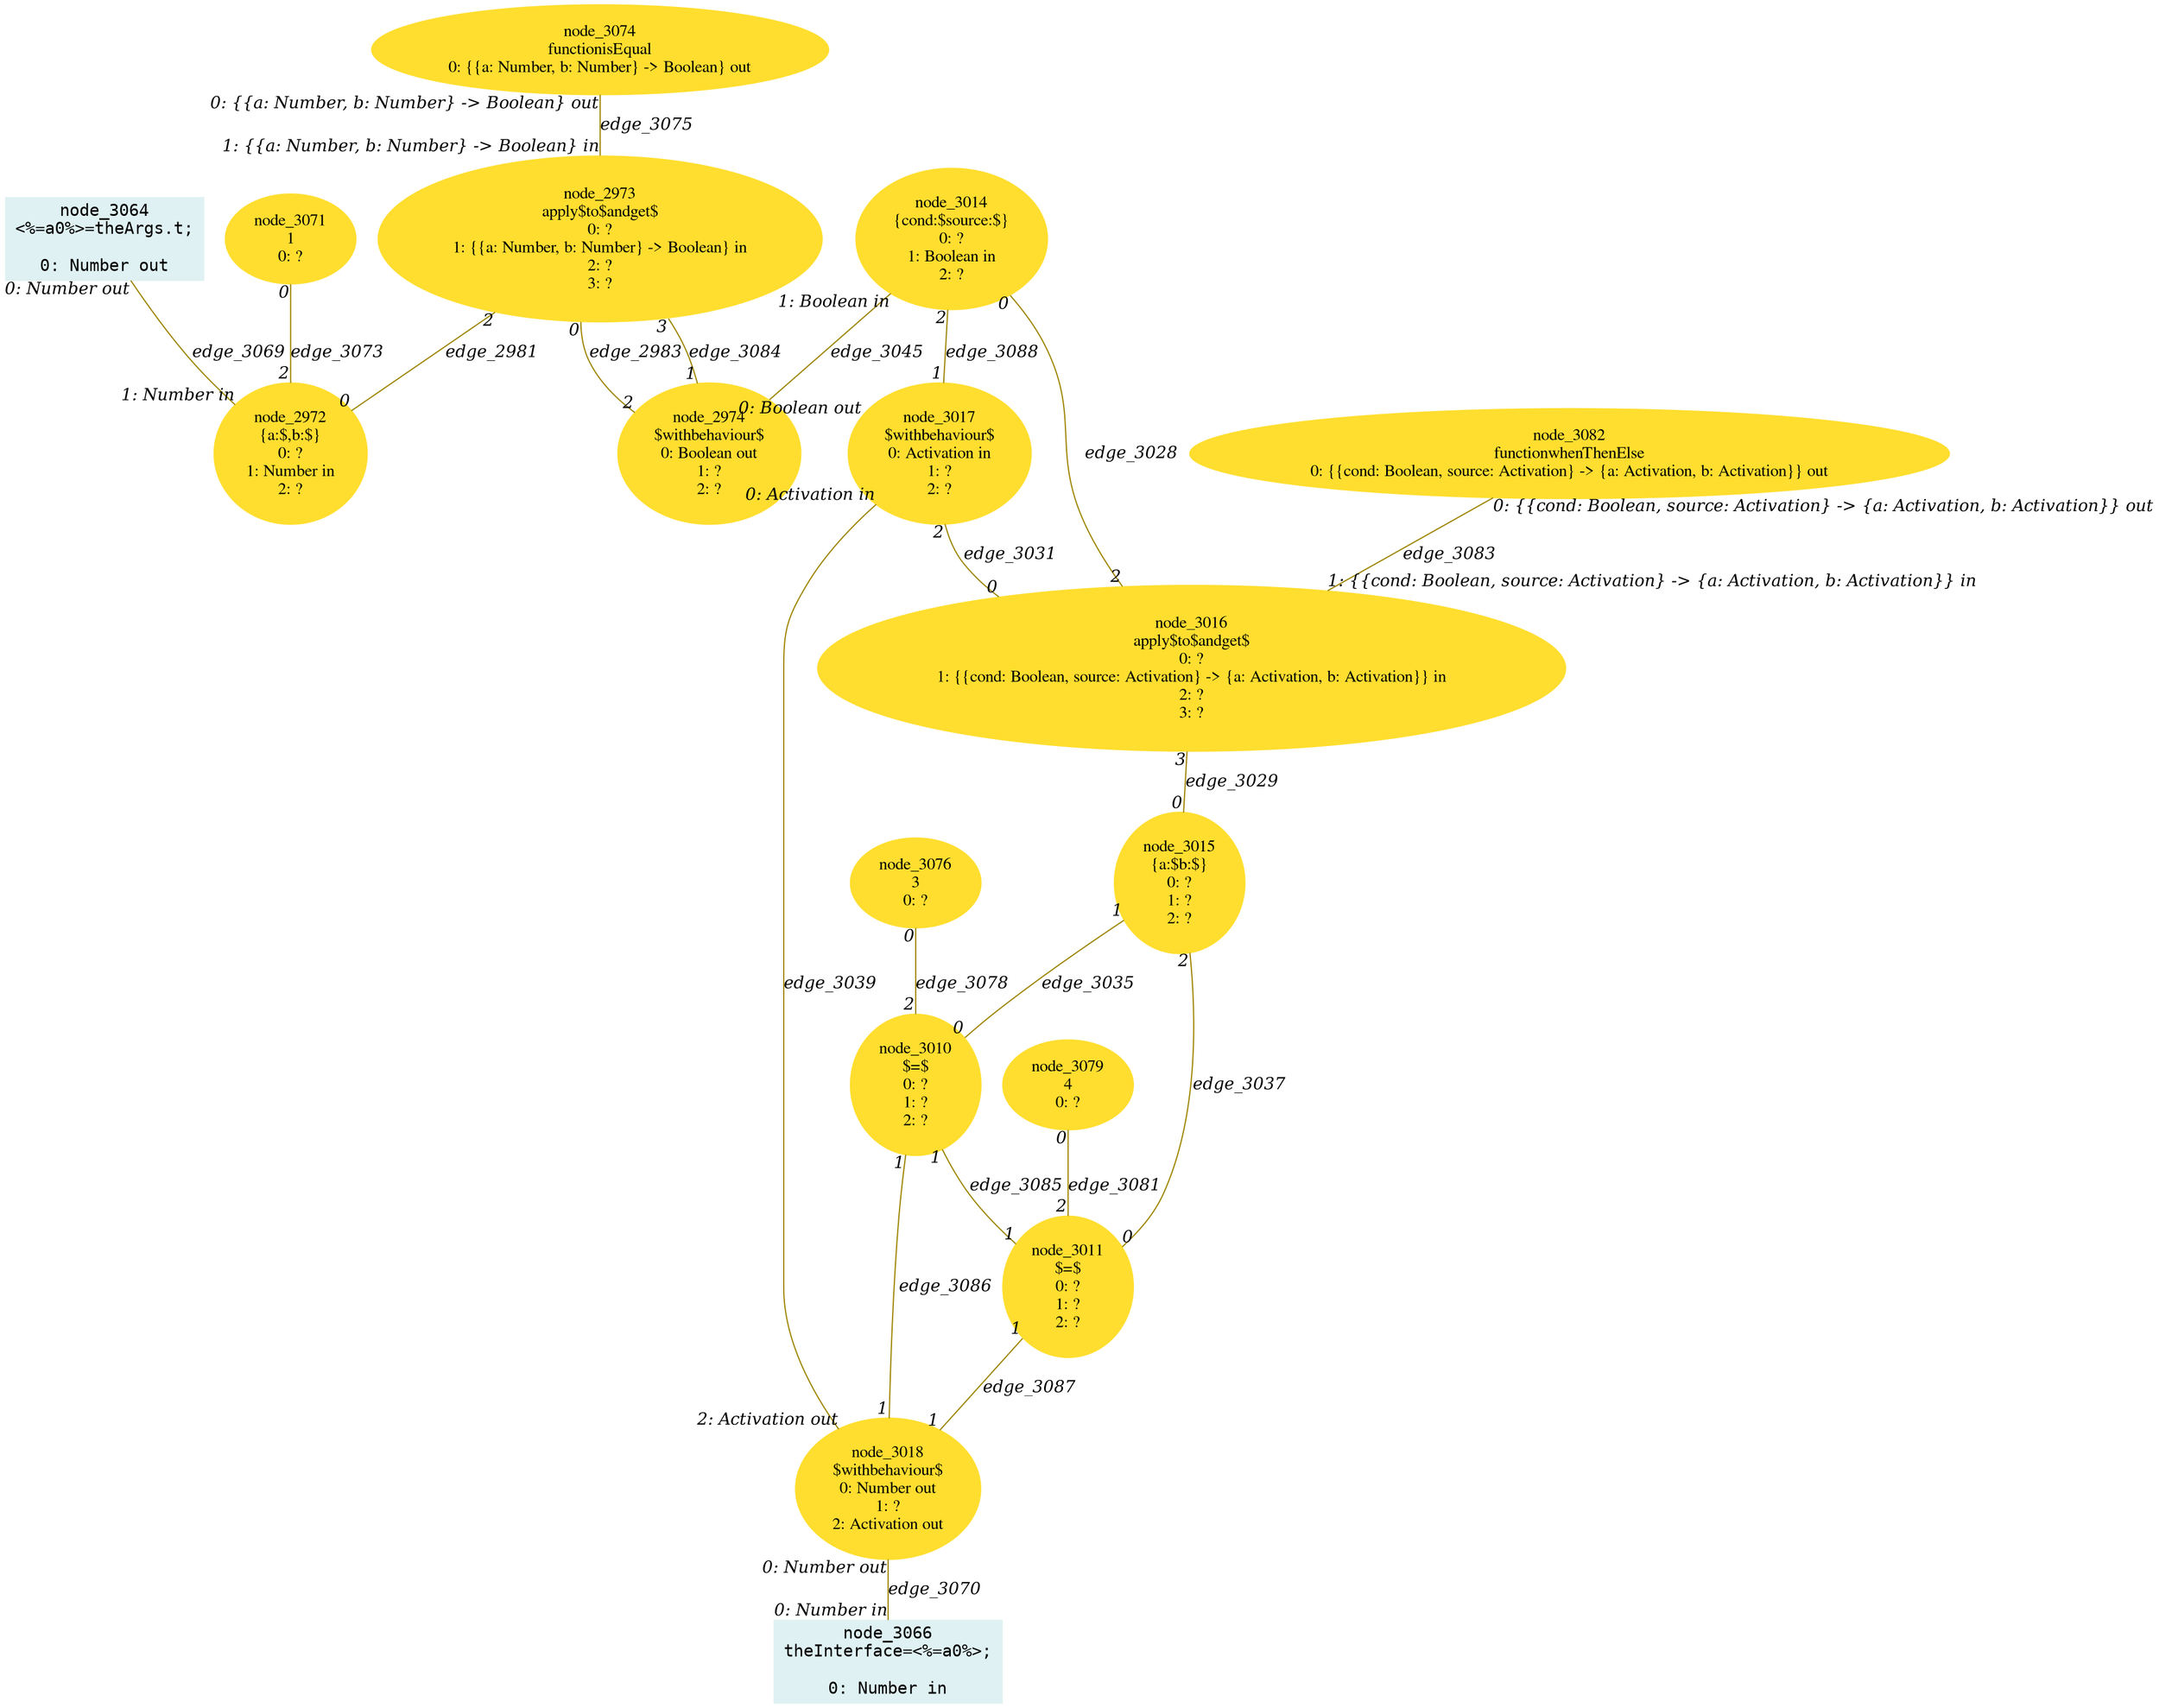 digraph g{node_2972 [shape="ellipse", style="filled", color="#ffde2f", fontname="Times", label="node_2972
{a:$,b:$}
0: ?
1: Number in
2: ?" ]
node_2973 [shape="ellipse", style="filled", color="#ffde2f", fontname="Times", label="node_2973
apply$to$andget$
0: ?
1: {{a: Number, b: Number} -> Boolean} in
2: ?
3: ?" ]
node_2974 [shape="ellipse", style="filled", color="#ffde2f", fontname="Times", label="node_2974
$withbehaviour$
0: Boolean out
1: ?
2: ?" ]
node_3010 [shape="ellipse", style="filled", color="#ffde2f", fontname="Times", label="node_3010
$=$
0: ?
1: ?
2: ?" ]
node_3011 [shape="ellipse", style="filled", color="#ffde2f", fontname="Times", label="node_3011
$=$
0: ?
1: ?
2: ?" ]
node_3014 [shape="ellipse", style="filled", color="#ffde2f", fontname="Times", label="node_3014
{cond:$source:$}
0: ?
1: Boolean in
2: ?" ]
node_3015 [shape="ellipse", style="filled", color="#ffde2f", fontname="Times", label="node_3015
{a:$b:$}
0: ?
1: ?
2: ?" ]
node_3016 [shape="ellipse", style="filled", color="#ffde2f", fontname="Times", label="node_3016
apply$to$andget$
0: ?
1: {{cond: Boolean, source: Activation} -> {a: Activation, b: Activation}} in
2: ?
3: ?" ]
node_3017 [shape="ellipse", style="filled", color="#ffde2f", fontname="Times", label="node_3017
$withbehaviour$
0: Activation in
1: ?
2: ?" ]
node_3018 [shape="ellipse", style="filled", color="#ffde2f", fontname="Times", label="node_3018
$withbehaviour$
0: Number out
1: ?
2: Activation out" ]
node_3064 [shape="box", style="filled", color="#dff1f2", fontname="Courier", label="node_3064
<%=a0%>=theArgs.t;

0: Number out" ]
node_3066 [shape="box", style="filled", color="#dff1f2", fontname="Courier", label="node_3066
theInterface=<%=a0%>;

0: Number in" ]
node_3071 [shape="ellipse", style="filled", color="#ffde2f", fontname="Times", label="node_3071
1
0: ?" ]
node_3074 [shape="ellipse", style="filled", color="#ffde2f", fontname="Times", label="node_3074
functionisEqual
0: {{a: Number, b: Number} -> Boolean} out" ]
node_3076 [shape="ellipse", style="filled", color="#ffde2f", fontname="Times", label="node_3076
3
0: ?" ]
node_3079 [shape="ellipse", style="filled", color="#ffde2f", fontname="Times", label="node_3079
4
0: ?" ]
node_3082 [shape="ellipse", style="filled", color="#ffde2f", fontname="Times", label="node_3082
functionwhenThenElse
0: {{cond: Boolean, source: Activation} -> {a: Activation, b: Activation}} out" ]
node_2973 -> node_2972 [dir=none, arrowHead=none, fontname="Times-Italic", arrowsize=1, color="#9d8400", label="edge_2981",  headlabel="0", taillabel="2" ]
node_2974 -> node_2973 [dir=none, arrowHead=none, fontname="Times-Italic", arrowsize=1, color="#9d8400", label="edge_2983",  headlabel="0", taillabel="2" ]
node_3016 -> node_3014 [dir=none, arrowHead=none, fontname="Times-Italic", arrowsize=1, color="#9d8400", label="edge_3028",  headlabel="0", taillabel="2" ]
node_3016 -> node_3015 [dir=none, arrowHead=none, fontname="Times-Italic", arrowsize=1, color="#9d8400", label="edge_3029",  headlabel="0", taillabel="3" ]
node_3017 -> node_3016 [dir=none, arrowHead=none, fontname="Times-Italic", arrowsize=1, color="#9d8400", label="edge_3031",  headlabel="0", taillabel="2" ]
node_3015 -> node_3010 [dir=none, arrowHead=none, fontname="Times-Italic", arrowsize=1, color="#9d8400", label="edge_3035",  headlabel="0", taillabel="1" ]
node_3015 -> node_3011 [dir=none, arrowHead=none, fontname="Times-Italic", arrowsize=1, color="#9d8400", label="edge_3037",  headlabel="0", taillabel="2" ]
node_3018 -> node_3017 [dir=none, arrowHead=none, fontname="Times-Italic", arrowsize=1, color="#9d8400", label="edge_3039",  headlabel="0: Activation in", taillabel="2: Activation out" ]
node_3014 -> node_2974 [dir=none, arrowHead=none, fontname="Times-Italic", arrowsize=1, color="#9d8400", label="edge_3045",  headlabel="0: Boolean out", taillabel="1: Boolean in" ]
node_3064 -> node_2972 [dir=none, arrowHead=none, fontname="Times-Italic", arrowsize=1, color="#9d8400", label="edge_3069",  headlabel="1: Number in", taillabel="0: Number out" ]
node_3018 -> node_3066 [dir=none, arrowHead=none, fontname="Times-Italic", arrowsize=1, color="#9d8400", label="edge_3070",  headlabel="0: Number in", taillabel="0: Number out" ]
node_3071 -> node_2972 [dir=none, arrowHead=none, fontname="Times-Italic", arrowsize=1, color="#9d8400", label="edge_3073",  headlabel="2", taillabel="0" ]
node_3074 -> node_2973 [dir=none, arrowHead=none, fontname="Times-Italic", arrowsize=1, color="#9d8400", label="edge_3075",  headlabel="1: {{a: Number, b: Number} -> Boolean} in", taillabel="0: {{a: Number, b: Number} -> Boolean} out" ]
node_3076 -> node_3010 [dir=none, arrowHead=none, fontname="Times-Italic", arrowsize=1, color="#9d8400", label="edge_3078",  headlabel="2", taillabel="0" ]
node_3079 -> node_3011 [dir=none, arrowHead=none, fontname="Times-Italic", arrowsize=1, color="#9d8400", label="edge_3081",  headlabel="2", taillabel="0" ]
node_3082 -> node_3016 [dir=none, arrowHead=none, fontname="Times-Italic", arrowsize=1, color="#9d8400", label="edge_3083",  headlabel="1: {{cond: Boolean, source: Activation} -> {a: Activation, b: Activation}} in", taillabel="0: {{cond: Boolean, source: Activation} -> {a: Activation, b: Activation}} out" ]
node_2973 -> node_2974 [dir=none, arrowHead=none, fontname="Times-Italic", arrowsize=1, color="#9d8400", label="edge_3084",  headlabel="1", taillabel="3" ]
node_3010 -> node_3011 [dir=none, arrowHead=none, fontname="Times-Italic", arrowsize=1, color="#9d8400", label="edge_3085",  headlabel="1", taillabel="1" ]
node_3010 -> node_3018 [dir=none, arrowHead=none, fontname="Times-Italic", arrowsize=1, color="#9d8400", label="edge_3086",  headlabel="1", taillabel="1" ]
node_3011 -> node_3018 [dir=none, arrowHead=none, fontname="Times-Italic", arrowsize=1, color="#9d8400", label="edge_3087",  headlabel="1", taillabel="1" ]
node_3014 -> node_3017 [dir=none, arrowHead=none, fontname="Times-Italic", arrowsize=1, color="#9d8400", label="edge_3088",  headlabel="1", taillabel="2" ]
}